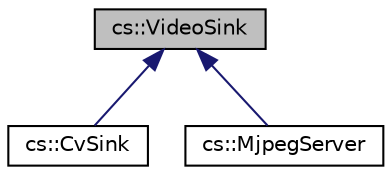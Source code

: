 digraph "cs::VideoSink"
{
  edge [fontname="Helvetica",fontsize="10",labelfontname="Helvetica",labelfontsize="10"];
  node [fontname="Helvetica",fontsize="10",shape=record];
  Node1 [label="cs::VideoSink",height=0.2,width=0.4,color="black", fillcolor="grey75", style="filled", fontcolor="black"];
  Node1 -> Node2 [dir="back",color="midnightblue",fontsize="10",style="solid",fontname="Helvetica"];
  Node2 [label="cs::CvSink",height=0.2,width=0.4,color="black", fillcolor="white", style="filled",URL="$classcs_1_1CvSink.html",tooltip="A sink for user code to accept video frames as OpenCV images. "];
  Node1 -> Node3 [dir="back",color="midnightblue",fontsize="10",style="solid",fontname="Helvetica"];
  Node3 [label="cs::MjpegServer",height=0.2,width=0.4,color="black", fillcolor="white", style="filled",URL="$classcs_1_1MjpegServer.html",tooltip="A sink that acts as a MJPEG-over-HTTP network server. "];
}
